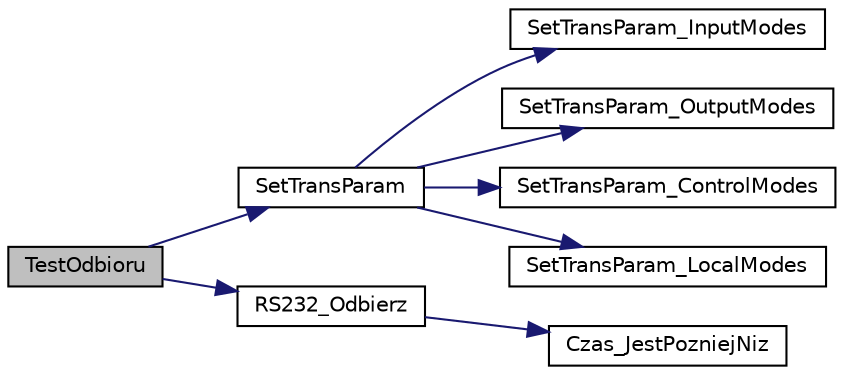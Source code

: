 digraph "TestOdbioru"
{
  edge [fontname="Helvetica",fontsize="10",labelfontname="Helvetica",labelfontsize="10"];
  node [fontname="Helvetica",fontsize="10",shape=record];
  rankdir="LR";
  Node1 [label="TestOdbioru",height=0.2,width=0.4,color="black", fillcolor="grey75", style="filled", fontcolor="black"];
  Node1 -> Node2 [color="midnightblue",fontsize="10",style="solid",fontname="Helvetica"];
  Node2 [label="SetTransParam",height=0.2,width=0.4,color="black", fillcolor="white", style="filled",URL="$transparam_8hh.html#adae5ef433c18e71af7b1a18cd4c107e6",tooltip="Ustawianie parametrów transmisji. "];
  Node2 -> Node3 [color="midnightblue",fontsize="10",style="solid",fontname="Helvetica"];
  Node3 [label="SetTransParam_InputModes",height=0.2,width=0.4,color="black", fillcolor="white", style="filled",URL="$transparam_8cpp.html#a0728e8853a57cc2290d9739c1108d2fc"];
  Node2 -> Node4 [color="midnightblue",fontsize="10",style="solid",fontname="Helvetica"];
  Node4 [label="SetTransParam_OutputModes",height=0.2,width=0.4,color="black", fillcolor="white", style="filled",URL="$transparam_8cpp.html#acb0647d46d75d5baa3508f59750fd510"];
  Node2 -> Node5 [color="midnightblue",fontsize="10",style="solid",fontname="Helvetica"];
  Node5 [label="SetTransParam_ControlModes",height=0.2,width=0.4,color="black", fillcolor="white", style="filled",URL="$transparam_8cpp.html#a7585c6873219f5b0cae001b4e95a60af"];
  Node2 -> Node6 [color="midnightblue",fontsize="10",style="solid",fontname="Helvetica"];
  Node6 [label="SetTransParam_LocalModes",height=0.2,width=0.4,color="black", fillcolor="white", style="filled",URL="$transparam_8cpp.html#ad26bdc052d530d02b4353582e1d9568b"];
  Node1 -> Node7 [color="midnightblue",fontsize="10",style="solid",fontname="Helvetica"];
  Node7 [label="RS232_Odbierz",height=0.2,width=0.4,color="black", fillcolor="white", style="filled",URL="$odbieranie_8cpp.html#a6befdeb19cdb98ce397b800b2bf28ce1"];
  Node7 -> Node8 [color="midnightblue",fontsize="10",style="solid",fontname="Helvetica"];
  Node8 [label="Czas_JestPozniejNiz",height=0.2,width=0.4,color="black", fillcolor="white", style="filled",URL="$odbieranie_8cpp.html#acb92bf56d0e1ea8c61397989de2972c5"];
}
